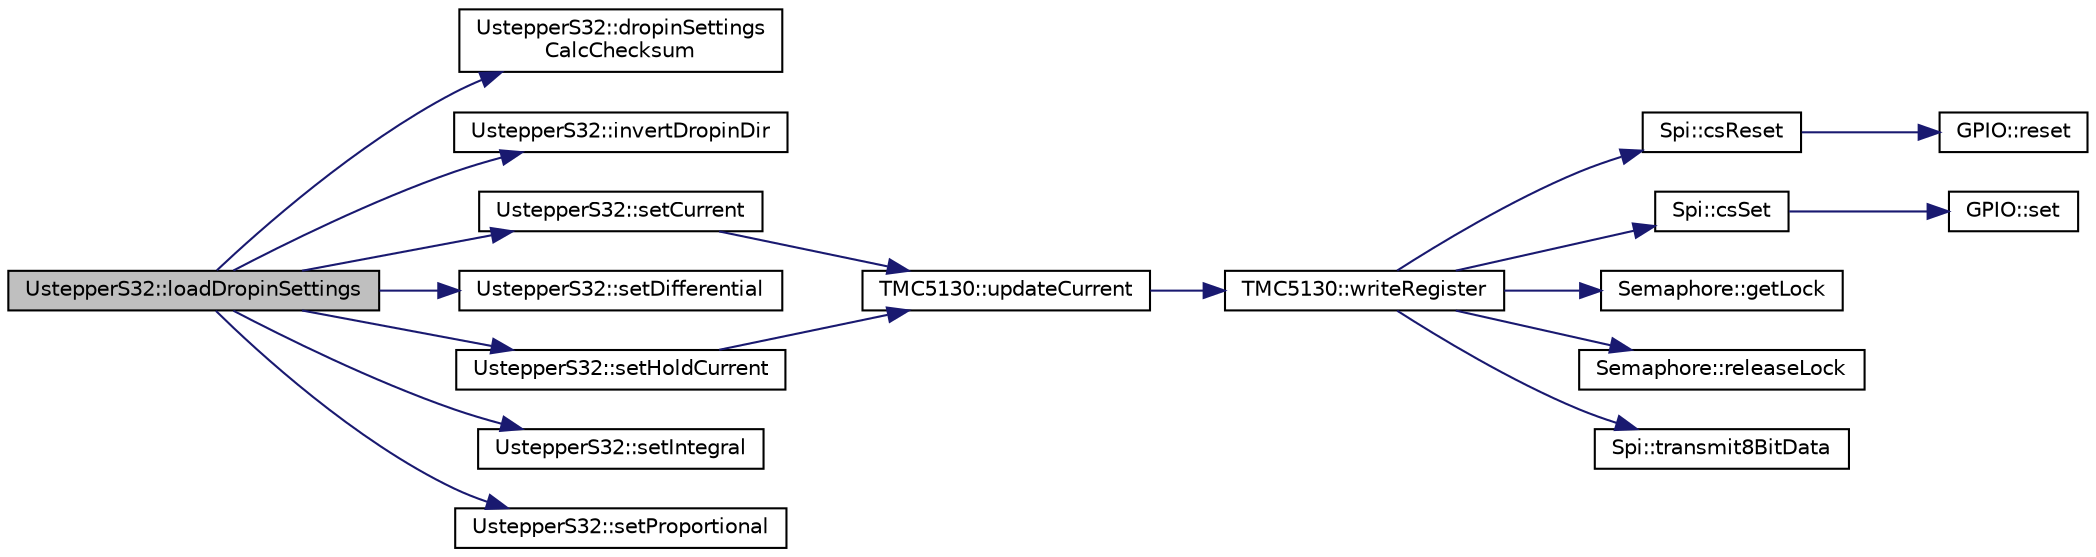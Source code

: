 digraph "UstepperS32::loadDropinSettings"
{
 // LATEX_PDF_SIZE
  edge [fontname="Helvetica",fontsize="10",labelfontname="Helvetica",labelfontsize="10"];
  node [fontname="Helvetica",fontsize="10",shape=record];
  rankdir="LR";
  Node1 [label="UstepperS32::loadDropinSettings",height=0.2,width=0.4,color="black", fillcolor="grey75", style="filled", fontcolor="black",tooltip=" "];
  Node1 -> Node2 [color="midnightblue",fontsize="10",style="solid",fontname="Helvetica"];
  Node2 [label="UstepperS32::dropinSettings\lCalcChecksum",height=0.2,width=0.4,color="black", fillcolor="white", style="filled",URL="$classUstepperS32.html#a05dee84138cda47fcc7db312e3bfe1ef",tooltip=" "];
  Node1 -> Node3 [color="midnightblue",fontsize="10",style="solid",fontname="Helvetica"];
  Node3 [label="UstepperS32::invertDropinDir",height=0.2,width=0.4,color="black", fillcolor="white", style="filled",URL="$classUstepperS32.html#a73e0554d9c9c080330a7c5e6901ee317",tooltip="This method is used to invert the drop-in direction pin interpretation."];
  Node1 -> Node4 [color="midnightblue",fontsize="10",style="solid",fontname="Helvetica"];
  Node4 [label="UstepperS32::setCurrent",height=0.2,width=0.4,color="black", fillcolor="white", style="filled",URL="$classUstepperS32.html#aa49faf10bd397126dd5995bd32523a75",tooltip="Set motor output current."];
  Node4 -> Node5 [color="midnightblue",fontsize="10",style="solid",fontname="Helvetica"];
  Node5 [label="TMC5130::updateCurrent",height=0.2,width=0.4,color="black", fillcolor="white", style="filled",URL="$classTMC5130.html#ae6d99c4b7d53f07133b9d7cf51e00064",tooltip="Writes the current setting registers of the motor driver"];
  Node5 -> Node6 [color="midnightblue",fontsize="10",style="solid",fontname="Helvetica"];
  Node6 [label="TMC5130::writeRegister",height=0.2,width=0.4,color="black", fillcolor="white", style="filled",URL="$classTMC5130.html#aac757e7e7a63a1269783bd95aeb29aac",tooltip="Write a register of the motor driver."];
  Node6 -> Node7 [color="midnightblue",fontsize="10",style="solid",fontname="Helvetica"];
  Node7 [label="Spi::csReset",height=0.2,width=0.4,color="black", fillcolor="white", style="filled",URL="$classSpi.html#a3b471964739067a6906e57df98d78fe2",tooltip=" "];
  Node7 -> Node8 [color="midnightblue",fontsize="10",style="solid",fontname="Helvetica"];
  Node8 [label="GPIO::reset",height=0.2,width=0.4,color="black", fillcolor="white", style="filled",URL="$classGPIO.html#ac07b8ccefa9a990b153da9d7ebb7d7de",tooltip=" "];
  Node6 -> Node9 [color="midnightblue",fontsize="10",style="solid",fontname="Helvetica"];
  Node9 [label="Spi::csSet",height=0.2,width=0.4,color="black", fillcolor="white", style="filled",URL="$classSpi.html#ab9158600079479c20578394fcb9969de",tooltip=" "];
  Node9 -> Node10 [color="midnightblue",fontsize="10",style="solid",fontname="Helvetica"];
  Node10 [label="GPIO::set",height=0.2,width=0.4,color="black", fillcolor="white", style="filled",URL="$classGPIO.html#a73b95aed006181f6dc4fad393ba79d18",tooltip=" "];
  Node6 -> Node11 [color="midnightblue",fontsize="10",style="solid",fontname="Helvetica"];
  Node11 [label="Semaphore::getLock",height=0.2,width=0.4,color="black", fillcolor="white", style="filled",URL="$classSemaphore.html#ac8c9e668dc718e19dda74d247ef9a7a3",tooltip=" "];
  Node6 -> Node12 [color="midnightblue",fontsize="10",style="solid",fontname="Helvetica"];
  Node12 [label="Semaphore::releaseLock",height=0.2,width=0.4,color="black", fillcolor="white", style="filled",URL="$classSemaphore.html#ae562c7d568619eee1e52cde42ab5e3d1",tooltip=" "];
  Node6 -> Node13 [color="midnightblue",fontsize="10",style="solid",fontname="Helvetica"];
  Node13 [label="Spi::transmit8BitData",height=0.2,width=0.4,color="black", fillcolor="white", style="filled",URL="$classSpi.html#acc3687f52447566ac68dc63993bf2b75",tooltip=" "];
  Node1 -> Node14 [color="midnightblue",fontsize="10",style="solid",fontname="Helvetica"];
  Node14 [label="UstepperS32::setDifferential",height=0.2,width=0.4,color="black", fillcolor="white", style="filled",URL="$classUstepperS32.html#a5c5e4e3ae0ccfc7c0406b0d6484c88b0",tooltip="This method is used to change the PID differential parameter D."];
  Node1 -> Node15 [color="midnightblue",fontsize="10",style="solid",fontname="Helvetica"];
  Node15 [label="UstepperS32::setHoldCurrent",height=0.2,width=0.4,color="black", fillcolor="white", style="filled",URL="$classUstepperS32.html#a62c09bd7e51594fd369313e361323ce3",tooltip="Set motor hold current."];
  Node15 -> Node5 [color="midnightblue",fontsize="10",style="solid",fontname="Helvetica"];
  Node1 -> Node16 [color="midnightblue",fontsize="10",style="solid",fontname="Helvetica"];
  Node16 [label="UstepperS32::setIntegral",height=0.2,width=0.4,color="black", fillcolor="white", style="filled",URL="$classUstepperS32.html#ac413459d8feea791ba365d16409f7abc",tooltip="This method is used to change the PID integral parameter I."];
  Node1 -> Node17 [color="midnightblue",fontsize="10",style="solid",fontname="Helvetica"];
  Node17 [label="UstepperS32::setProportional",height=0.2,width=0.4,color="black", fillcolor="white", style="filled",URL="$classUstepperS32.html#ad5cd2985894defe1cfd9f13943e00691",tooltip="This method is used to change the PID proportional parameter P."];
}
